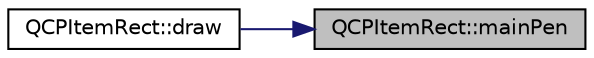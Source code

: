 digraph "QCPItemRect::mainPen"
{
 // LATEX_PDF_SIZE
  edge [fontname="Helvetica",fontsize="10",labelfontname="Helvetica",labelfontsize="10"];
  node [fontname="Helvetica",fontsize="10",shape=record];
  rankdir="RL";
  Node1 [label="QCPItemRect::mainPen",height=0.2,width=0.4,color="black", fillcolor="grey75", style="filled", fontcolor="black",tooltip=" "];
  Node1 -> Node2 [dir="back",color="midnightblue",fontsize="10",style="solid",fontname="Helvetica"];
  Node2 [label="QCPItemRect::draw",height=0.2,width=0.4,color="black", fillcolor="white", style="filled",URL="$classQCPItemRect.html#a3c492960d0fc038cf1b60578b62b6cdc",tooltip=" "];
}
